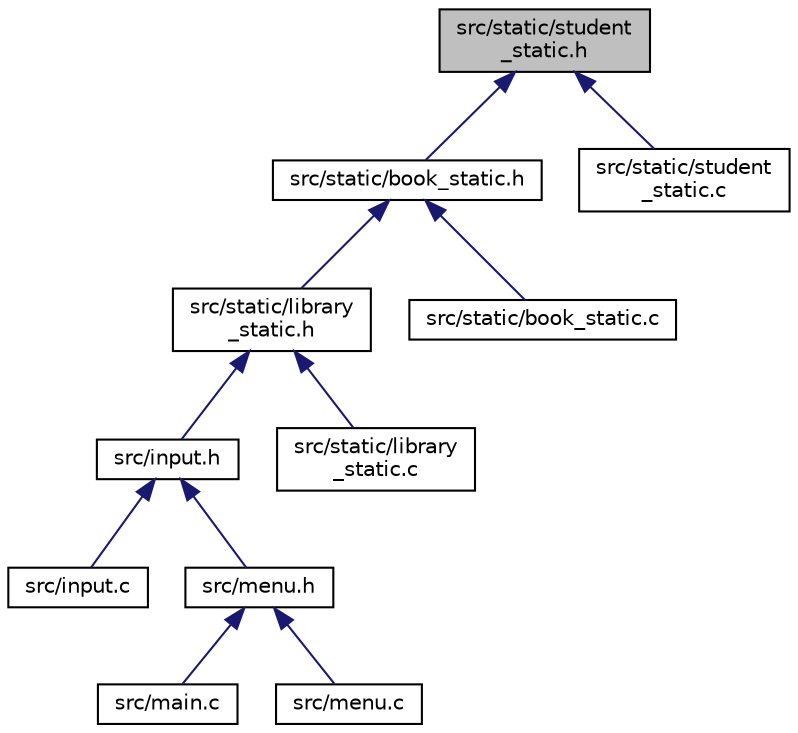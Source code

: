 digraph "src/static/student_static.h"
{
  edge [fontname="Helvetica",fontsize="10",labelfontname="Helvetica",labelfontsize="10"];
  node [fontname="Helvetica",fontsize="10",shape=record];
  Node1 [label="src/static/student\l_static.h",height=0.2,width=0.4,color="black", fillcolor="grey75", style="filled", fontcolor="black"];
  Node1 -> Node2 [dir="back",color="midnightblue",fontsize="10",style="solid",fontname="Helvetica"];
  Node2 [label="src/static/book_static.h",height=0.2,width=0.4,color="black", fillcolor="white", style="filled",URL="$book__static_8h.html"];
  Node2 -> Node3 [dir="back",color="midnightblue",fontsize="10",style="solid",fontname="Helvetica"];
  Node3 [label="src/static/library\l_static.h",height=0.2,width=0.4,color="black", fillcolor="white", style="filled",URL="$library__static_8h.html",tooltip="Header file for library_static.c. "];
  Node3 -> Node4 [dir="back",color="midnightblue",fontsize="10",style="solid",fontname="Helvetica"];
  Node4 [label="src/input.h",height=0.2,width=0.4,color="black", fillcolor="white", style="filled",URL="$input_8h.html",tooltip="Header file for input.c. "];
  Node4 -> Node5 [dir="back",color="midnightblue",fontsize="10",style="solid",fontname="Helvetica"];
  Node5 [label="src/input.c",height=0.2,width=0.4,color="black", fillcolor="white", style="filled",URL="$input_8c.html",tooltip="Contains functions related to user input. "];
  Node4 -> Node6 [dir="back",color="midnightblue",fontsize="10",style="solid",fontname="Helvetica"];
  Node6 [label="src/menu.h",height=0.2,width=0.4,color="black", fillcolor="white", style="filled",URL="$menu_8h.html",tooltip="Header file for menu.c. "];
  Node6 -> Node7 [dir="back",color="midnightblue",fontsize="10",style="solid",fontname="Helvetica"];
  Node7 [label="src/main.c",height=0.2,width=0.4,color="black", fillcolor="white", style="filled",URL="$main_8c.html",tooltip="Main function for Library Management System project. "];
  Node6 -> Node8 [dir="back",color="midnightblue",fontsize="10",style="solid",fontname="Helvetica"];
  Node8 [label="src/menu.c",height=0.2,width=0.4,color="black", fillcolor="white", style="filled",URL="$menu_8c.html",tooltip="Contains functions related to the menu. "];
  Node3 -> Node9 [dir="back",color="midnightblue",fontsize="10",style="solid",fontname="Helvetica"];
  Node9 [label="src/static/library\l_static.c",height=0.2,width=0.4,color="black", fillcolor="white", style="filled",URL="$library__static_8c.html",tooltip="Static Abstract Data Type for Library Management. "];
  Node2 -> Node10 [dir="back",color="midnightblue",fontsize="10",style="solid",fontname="Helvetica"];
  Node10 [label="src/static/book_static.c",height=0.2,width=0.4,color="black", fillcolor="white", style="filled",URL="$book__static_8c.html"];
  Node1 -> Node11 [dir="back",color="midnightblue",fontsize="10",style="solid",fontname="Helvetica"];
  Node11 [label="src/static/student\l_static.c",height=0.2,width=0.4,color="black", fillcolor="white", style="filled",URL="$student__static_8c.html",tooltip="Functions related to student and student list. "];
}
